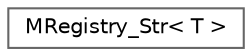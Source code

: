 digraph "Graphical Class Hierarchy"
{
 // LATEX_PDF_SIZE
  bgcolor="transparent";
  edge [fontname=Helvetica,fontsize=10,labelfontname=Helvetica,labelfontsize=10];
  node [fontname=Helvetica,fontsize=10,shape=box,height=0.2,width=0.4];
  rankdir="LR";
  Node0 [id="Node000000",label="MRegistry_Str\< T \>",height=0.2,width=0.4,color="grey40", fillcolor="white", style="filled",URL="$class_m_registry___str.html",tooltip=" "];
}
